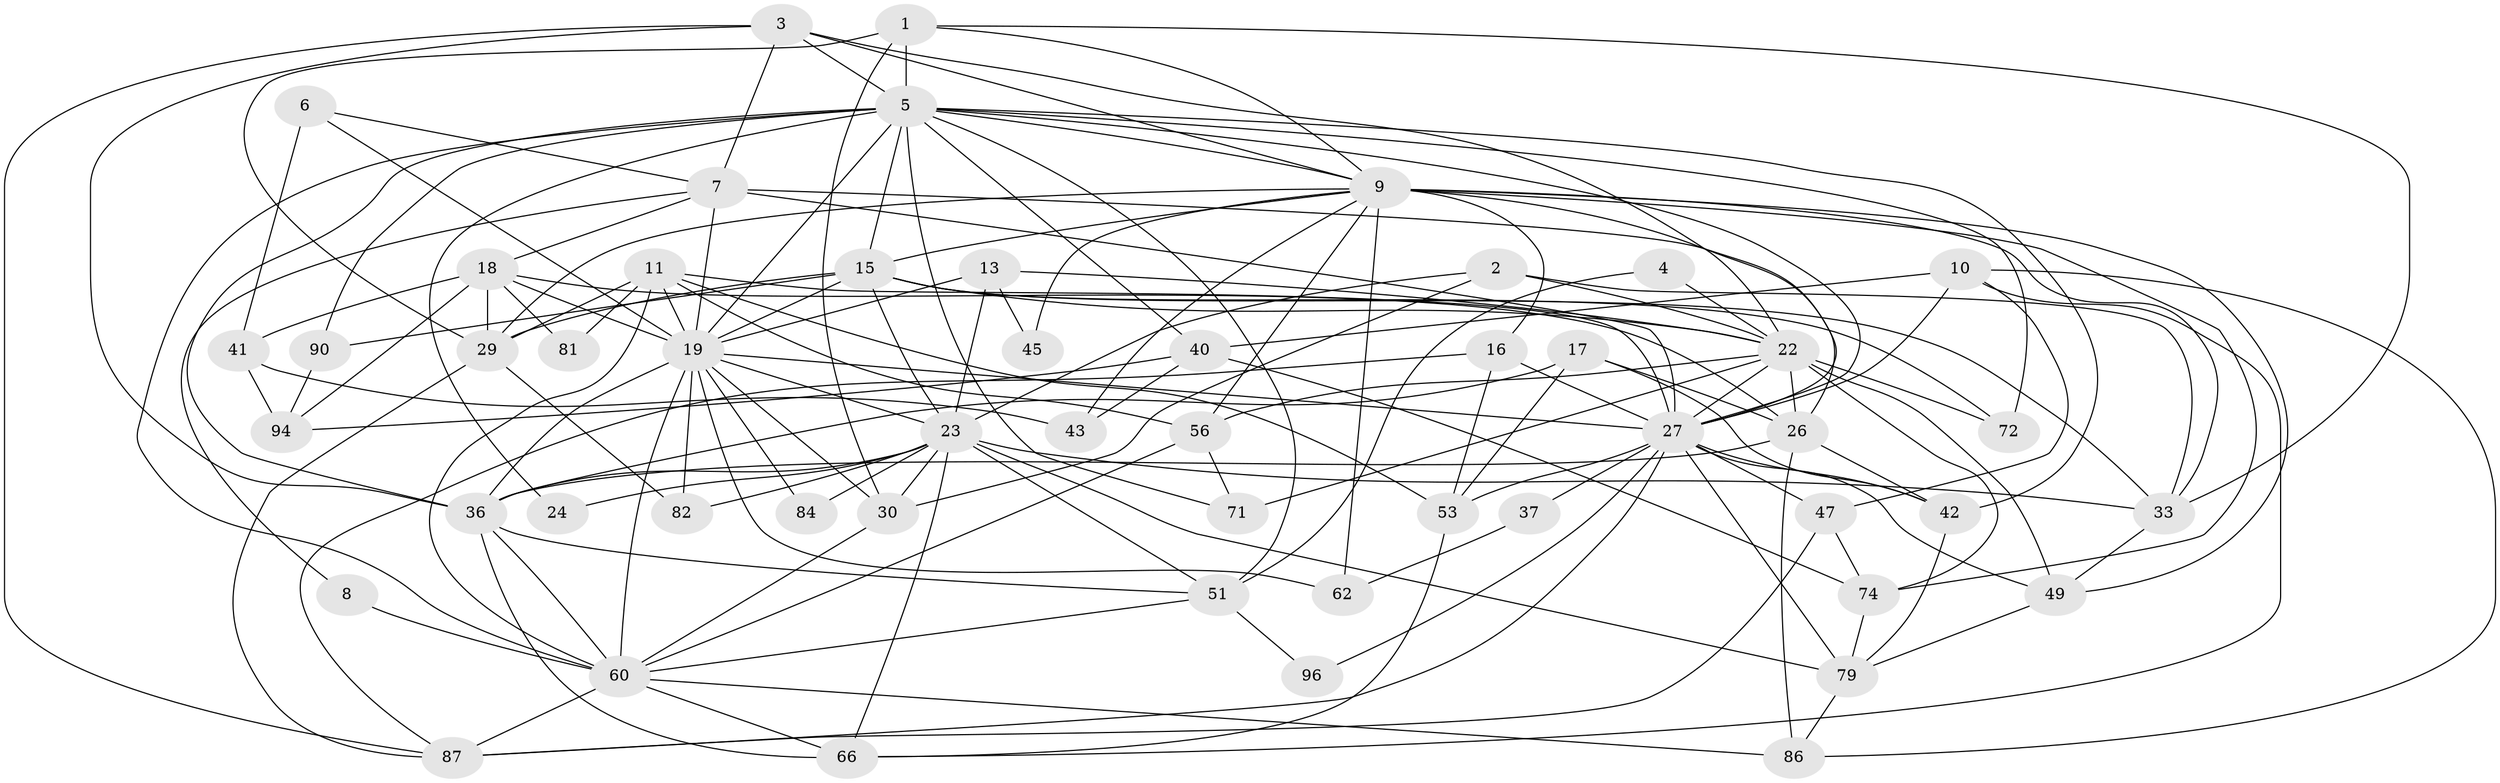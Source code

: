 // original degree distribution, {5: 0.18269230769230768, 2: 0.1346153846153846, 4: 0.2692307692307692, 3: 0.27884615384615385, 6: 0.0673076923076923, 7: 0.04807692307692308, 9: 0.009615384615384616, 8: 0.009615384615384616}
// Generated by graph-tools (version 1.1) at 2025/15/03/09/25 04:15:03]
// undirected, 52 vertices, 149 edges
graph export_dot {
graph [start="1"]
  node [color=gray90,style=filled];
  1;
  2 [super="+21"];
  3 [super="+12"];
  4;
  5 [super="+35+50"];
  6;
  7 [super="+64"];
  8;
  9 [super="+48+14"];
  10 [super="+91"];
  11 [super="+89+100+95"];
  13;
  15 [super="+34+59"];
  16;
  17;
  18 [super="+20"];
  19 [super="+31"];
  22 [super="+83+92+32+28"];
  23 [super="+25"];
  24;
  26 [super="+38"];
  27 [super="+55+77"];
  29;
  30 [super="+69"];
  33 [super="+93"];
  36 [super="+46+76"];
  37;
  40;
  41;
  42 [super="+104"];
  43;
  45;
  47;
  49 [super="+63"];
  51 [super="+54"];
  53 [super="+57"];
  56 [super="+67"];
  60 [super="+80+73+85"];
  62;
  66 [super="+78"];
  71;
  72;
  74 [super="+102"];
  79;
  81;
  82;
  84;
  86;
  87 [super="+103"];
  90;
  94;
  96;
  1 -- 29;
  1 -- 30;
  1 -- 9;
  1 -- 33;
  1 -- 5;
  2 -- 33;
  2 -- 23;
  2 -- 22;
  2 -- 30;
  3 -- 87;
  3 -- 7;
  3 -- 36;
  3 -- 5;
  3 -- 22;
  3 -- 9;
  4 -- 51;
  4 -- 22;
  5 -- 40;
  5 -- 42;
  5 -- 36;
  5 -- 72;
  5 -- 15;
  5 -- 27;
  5 -- 71;
  5 -- 24;
  5 -- 90;
  5 -- 60;
  5 -- 51;
  5 -- 19;
  5 -- 9;
  6 -- 41;
  6 -- 19;
  6 -- 7;
  7 -- 8;
  7 -- 19;
  7 -- 26;
  7 -- 27;
  7 -- 18;
  8 -- 60;
  9 -- 16;
  9 -- 62 [weight=2];
  9 -- 43;
  9 -- 49;
  9 -- 15 [weight=2];
  9 -- 33;
  9 -- 74;
  9 -- 45;
  9 -- 56;
  9 -- 27;
  9 -- 29;
  10 -- 27;
  10 -- 47;
  10 -- 66;
  10 -- 40;
  10 -- 86;
  11 -- 81;
  11 -- 60;
  11 -- 53;
  11 -- 56 [weight=2];
  11 -- 27;
  11 -- 29;
  11 -- 19;
  13 -- 45;
  13 -- 22;
  13 -- 23;
  13 -- 19;
  15 -- 72;
  15 -- 90;
  15 -- 29;
  15 -- 23;
  15 -- 33;
  15 -- 22;
  15 -- 19;
  16 -- 53;
  16 -- 87;
  16 -- 27;
  17 -- 42;
  17 -- 53;
  17 -- 36;
  17 -- 26;
  18 -- 94;
  18 -- 26;
  18 -- 81;
  18 -- 41;
  18 -- 29;
  18 -- 19;
  19 -- 23;
  19 -- 27;
  19 -- 36;
  19 -- 82;
  19 -- 84;
  19 -- 62;
  19 -- 60 [weight=2];
  19 -- 30;
  22 -- 49;
  22 -- 72;
  22 -- 71;
  22 -- 56 [weight=2];
  22 -- 27;
  22 -- 26;
  22 -- 74;
  23 -- 79;
  23 -- 33;
  23 -- 66;
  23 -- 36;
  23 -- 82;
  23 -- 84;
  23 -- 24;
  23 -- 30;
  23 -- 51;
  26 -- 86;
  26 -- 36;
  26 -- 42;
  27 -- 47;
  27 -- 96;
  27 -- 37;
  27 -- 42;
  27 -- 79;
  27 -- 49;
  27 -- 53;
  27 -- 87;
  29 -- 82;
  29 -- 87;
  30 -- 60;
  33 -- 49;
  36 -- 66 [weight=2];
  36 -- 51;
  36 -- 60;
  37 -- 62;
  40 -- 94;
  40 -- 43;
  40 -- 74;
  41 -- 43;
  41 -- 94;
  42 -- 79;
  47 -- 74;
  47 -- 87;
  49 -- 79;
  51 -- 96;
  51 -- 60;
  53 -- 66;
  56 -- 71;
  56 -- 60;
  60 -- 66;
  60 -- 86;
  60 -- 87;
  74 -- 79;
  79 -- 86;
  90 -- 94;
}
